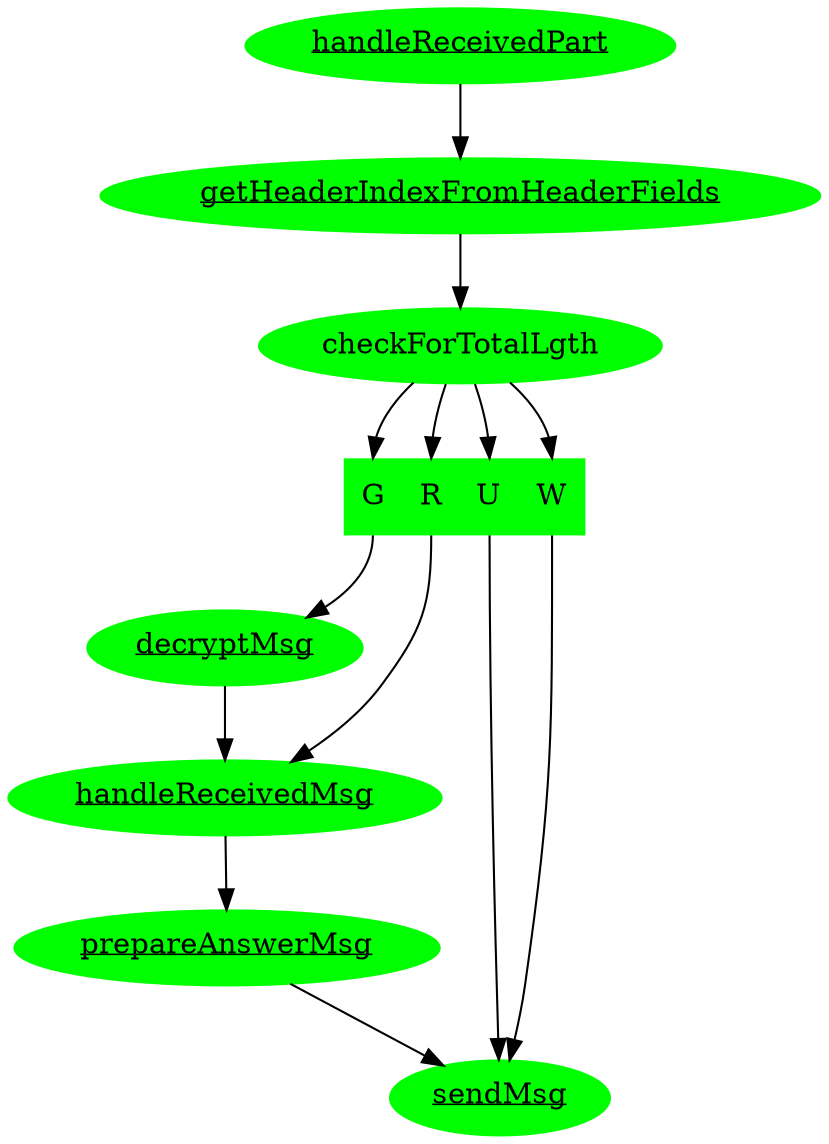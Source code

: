 digraph G3 {
  handleReceivedPart[style="filled", color="green", label=<<u>handleReceivedPart</u>> URL="\ref handleReceivedPart"];
  getHeaderIndexFromHeaderFields[style="filled", color="green", label=<<u>getHeaderIndexFromHeaderFields</u>> URL="\ref getHeaderIndexFromHeaderFields"];
  handleReceivedPart -> getHeaderIndexFromHeaderFields;
  getHeaderIndexFromHeaderFields -> checkForTotalLgth;
  checkForTotalLgth[style="filled", color="green"];
  checkForTotalLgth -> selectPath:f0;
  checkForTotalLgth -> selectPath:f1;
  checkForTotalLgth -> selectPath:f2;
  checkForTotalLgth -> selectPath:f3;
  selectPath [style="filled", color="green", shape=record, label="<f0> G|<f1> R|<f2> U|<f3> W"];
  selectPath:f0 -> decryptMsg;
  selectPath:f1 -> handleReceivedMsg;
  selectPath:f2 -> sendMsg;
  selectPath:f3 -> sendMsg;
  decryptMsg[style="filled", color="green", label=<<u>decryptMsg</u>> URL="\ref decryptMsg"];
  decryptMsg -> handleReceivedMsg;
  handleReceivedMsg[style="filled", color="green", label=<<u>handleReceivedMsg</u>> URL="\ref handleReceivedMsg"];
  handleReceivedMsg -> prepareAnswerMsg;
  prepareAnswerMsg[style="filled", color="green", label=<<u>prepareAnswerMsg</u>> URL="\ref prepareAnswerMsg"];
  prepareAnswerMsg -> sendMsg
  sendMsg[style="filled", color="green", label=<<u>sendMsg</u>> URL="\ref sendMsg"];
}  

